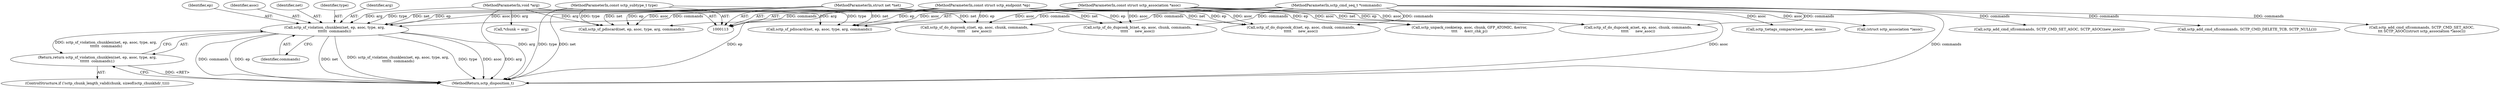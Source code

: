 digraph "0_linux_f2815633504b442ca0b0605c16bf3d88a3a0fcea@pointer" {
"1000140" [label="(Call,sctp_sf_violation_chunklen(net, ep, asoc, type, arg,\n\t\t\t\t\t\t  commands))"];
"1000114" [label="(MethodParameterIn,struct net *net)"];
"1000115" [label="(MethodParameterIn,const struct sctp_endpoint *ep)"];
"1000116" [label="(MethodParameterIn,const struct sctp_association *asoc)"];
"1000117" [label="(MethodParameterIn,const sctp_subtype_t type)"];
"1000118" [label="(MethodParameterIn,void *arg)"];
"1000119" [label="(MethodParameterIn,sctp_cmd_seq_t *commands)"];
"1000139" [label="(Return,return sctp_sf_violation_chunklen(net, ep, asoc, type, arg,\n\t\t\t\t\t\t  commands);)"];
"1000141" [label="(Identifier,net)"];
"1000244" [label="(Call,sctp_sf_do_dupcook_b(net, ep, asoc, chunk, commands,\n\t\t\t\t\t      new_asoc))"];
"1000255" [label="(Call,sctp_sf_do_dupcook_c(net, ep, asoc, chunk, commands,\n\t\t\t\t\t      new_asoc))"];
"1000306" [label="(MethodReturn,sctp_disposition_t)"];
"1000146" [label="(Identifier,commands)"];
"1000123" [label="(Call,*chunk = arg)"];
"1000144" [label="(Identifier,type)"];
"1000114" [label="(MethodParameterIn,struct net *net)"];
"1000224" [label="(Call,sctp_tietags_compare(new_asoc, asoc))"];
"1000145" [label="(Identifier,arg)"];
"1000298" [label="(Call,(struct sctp_association *)asoc)"];
"1000277" [label="(Call,sctp_sf_pdiscard(net, ep, asoc, type, arg, commands))"];
"1000119" [label="(MethodParameterIn,sctp_cmd_seq_t *commands)"];
"1000178" [label="(Call,sctp_unpack_cookie(ep, asoc, chunk, GFP_ATOMIC, &error,\n\t\t\t\t      &err_chk_p))"];
"1000117" [label="(MethodParameterIn,const sctp_subtype_t type)"];
"1000142" [label="(Identifier,ep)"];
"1000140" [label="(Call,sctp_sf_violation_chunklen(net, ep, asoc, type, arg,\n\t\t\t\t\t\t  commands))"];
"1000233" [label="(Call,sctp_sf_do_dupcook_a(net, ep, asoc, chunk, commands,\n\t\t\t\t\t      new_asoc))"];
"1000115" [label="(MethodParameterIn,const struct sctp_endpoint *ep)"];
"1000143" [label="(Identifier,asoc)"];
"1000266" [label="(Call,sctp_sf_do_dupcook_d(net, ep, asoc, chunk, commands,\n\t\t\t\t\t      new_asoc))"];
"1000116" [label="(MethodParameterIn,const struct sctp_association *asoc)"];
"1000294" [label="(Call,sctp_add_cmd_sf(commands, SCTP_CMD_SET_ASOC,\n\t\t\t SCTP_ASOC((struct sctp_association *)asoc)))"];
"1000285" [label="(Call,sctp_add_cmd_sf(commands, SCTP_CMD_SET_ASOC, SCTP_ASOC(new_asoc)))"];
"1000139" [label="(Return,return sctp_sf_violation_chunklen(net, ep, asoc, type, arg,\n\t\t\t\t\t\t  commands);)"];
"1000215" [label="(Call,sctp_sf_pdiscard(net, ep, asoc, type, arg, commands))"];
"1000133" [label="(ControlStructure,if (!sctp_chunk_length_valid(chunk, sizeof(sctp_chunkhdr_t))))"];
"1000290" [label="(Call,sctp_add_cmd_sf(commands, SCTP_CMD_DELETE_TCB, SCTP_NULL()))"];
"1000118" [label="(MethodParameterIn,void *arg)"];
"1000140" -> "1000139"  [label="AST: "];
"1000140" -> "1000146"  [label="CFG: "];
"1000141" -> "1000140"  [label="AST: "];
"1000142" -> "1000140"  [label="AST: "];
"1000143" -> "1000140"  [label="AST: "];
"1000144" -> "1000140"  [label="AST: "];
"1000145" -> "1000140"  [label="AST: "];
"1000146" -> "1000140"  [label="AST: "];
"1000139" -> "1000140"  [label="CFG: "];
"1000140" -> "1000306"  [label="DDG: ep"];
"1000140" -> "1000306"  [label="DDG: net"];
"1000140" -> "1000306"  [label="DDG: sctp_sf_violation_chunklen(net, ep, asoc, type, arg,\n\t\t\t\t\t\t  commands)"];
"1000140" -> "1000306"  [label="DDG: type"];
"1000140" -> "1000306"  [label="DDG: asoc"];
"1000140" -> "1000306"  [label="DDG: arg"];
"1000140" -> "1000306"  [label="DDG: commands"];
"1000140" -> "1000139"  [label="DDG: sctp_sf_violation_chunklen(net, ep, asoc, type, arg,\n\t\t\t\t\t\t  commands)"];
"1000114" -> "1000140"  [label="DDG: net"];
"1000115" -> "1000140"  [label="DDG: ep"];
"1000116" -> "1000140"  [label="DDG: asoc"];
"1000117" -> "1000140"  [label="DDG: type"];
"1000118" -> "1000140"  [label="DDG: arg"];
"1000119" -> "1000140"  [label="DDG: commands"];
"1000114" -> "1000113"  [label="AST: "];
"1000114" -> "1000306"  [label="DDG: net"];
"1000114" -> "1000215"  [label="DDG: net"];
"1000114" -> "1000233"  [label="DDG: net"];
"1000114" -> "1000244"  [label="DDG: net"];
"1000114" -> "1000255"  [label="DDG: net"];
"1000114" -> "1000266"  [label="DDG: net"];
"1000114" -> "1000277"  [label="DDG: net"];
"1000115" -> "1000113"  [label="AST: "];
"1000115" -> "1000306"  [label="DDG: ep"];
"1000115" -> "1000178"  [label="DDG: ep"];
"1000115" -> "1000215"  [label="DDG: ep"];
"1000115" -> "1000233"  [label="DDG: ep"];
"1000115" -> "1000244"  [label="DDG: ep"];
"1000115" -> "1000255"  [label="DDG: ep"];
"1000115" -> "1000266"  [label="DDG: ep"];
"1000115" -> "1000277"  [label="DDG: ep"];
"1000116" -> "1000113"  [label="AST: "];
"1000116" -> "1000306"  [label="DDG: asoc"];
"1000116" -> "1000178"  [label="DDG: asoc"];
"1000116" -> "1000215"  [label="DDG: asoc"];
"1000116" -> "1000224"  [label="DDG: asoc"];
"1000116" -> "1000233"  [label="DDG: asoc"];
"1000116" -> "1000244"  [label="DDG: asoc"];
"1000116" -> "1000255"  [label="DDG: asoc"];
"1000116" -> "1000266"  [label="DDG: asoc"];
"1000116" -> "1000277"  [label="DDG: asoc"];
"1000116" -> "1000298"  [label="DDG: asoc"];
"1000117" -> "1000113"  [label="AST: "];
"1000117" -> "1000306"  [label="DDG: type"];
"1000117" -> "1000215"  [label="DDG: type"];
"1000117" -> "1000277"  [label="DDG: type"];
"1000118" -> "1000113"  [label="AST: "];
"1000118" -> "1000306"  [label="DDG: arg"];
"1000118" -> "1000123"  [label="DDG: arg"];
"1000118" -> "1000215"  [label="DDG: arg"];
"1000118" -> "1000277"  [label="DDG: arg"];
"1000119" -> "1000113"  [label="AST: "];
"1000119" -> "1000306"  [label="DDG: commands"];
"1000119" -> "1000215"  [label="DDG: commands"];
"1000119" -> "1000233"  [label="DDG: commands"];
"1000119" -> "1000244"  [label="DDG: commands"];
"1000119" -> "1000255"  [label="DDG: commands"];
"1000119" -> "1000266"  [label="DDG: commands"];
"1000119" -> "1000277"  [label="DDG: commands"];
"1000119" -> "1000285"  [label="DDG: commands"];
"1000119" -> "1000290"  [label="DDG: commands"];
"1000119" -> "1000294"  [label="DDG: commands"];
"1000139" -> "1000133"  [label="AST: "];
"1000306" -> "1000139"  [label="CFG: "];
"1000139" -> "1000306"  [label="DDG: <RET>"];
}
